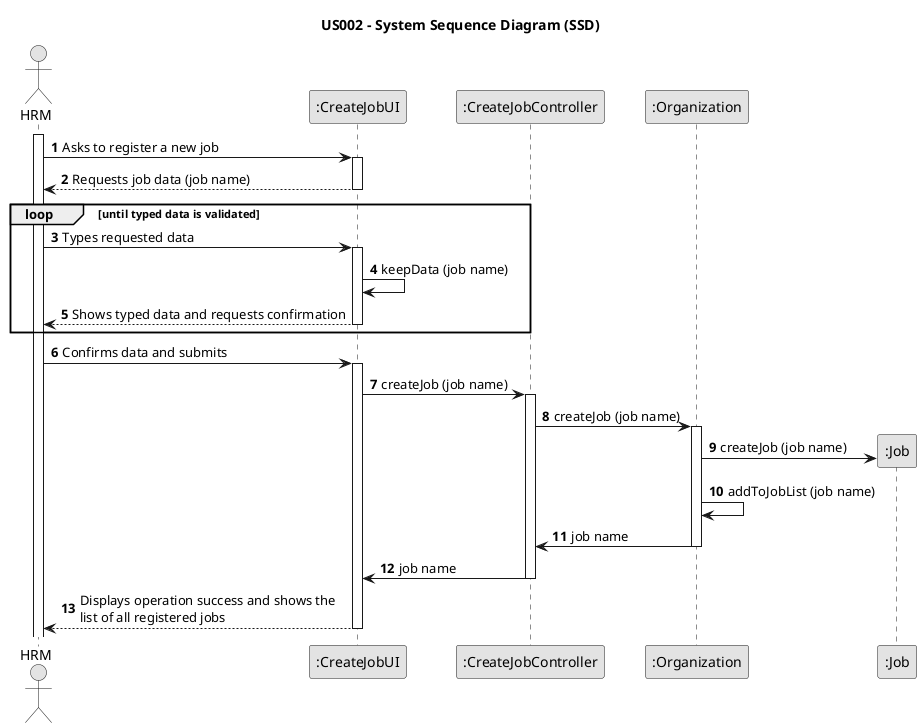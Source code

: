     @startuml
skinparam monochrome true
skinparam packageStyle rectangle
skinparam shadowing false

title US002 - System Sequence Diagram (SSD)

autonumber

actor "HRM" as Employee
participant ":CreateJobUI" as CJU
participant ":CreateJobController" as CJC
participant ":Organization" as ORG
participant ":Job" as JOB

activate Employee

    Employee -> CJU : Asks to register a new job
    activate CJU

        CJU --> Employee : Requests job data (job name)
    deactivate CJU
    loop until typed data is validated
    Employee -> CJU : Types requested data
    activate CJU
    CJU -> CJU : keepData (job name)

        CJU --> Employee : Shows typed data and requests confirmation
    deactivate CJU
    end

    Employee -> CJU : Confirms data and submits
    activate CJU

    CJU -> CJC : createJob (job name)

    activate CJC

    CJC -> ORG : createJob (job name)

    activate ORG

    ORG -> JOB** : createJob (job name)

    ORG -> ORG : addToJobList (job name)

    ORG -> CJC : job name
    deactivate ORG
    CJC -> CJU : job name
    deactivate CJC

        CJU --> Employee : Displays operation success and shows the \nlist of all registered jobs
    deactivate CJU

@enduml